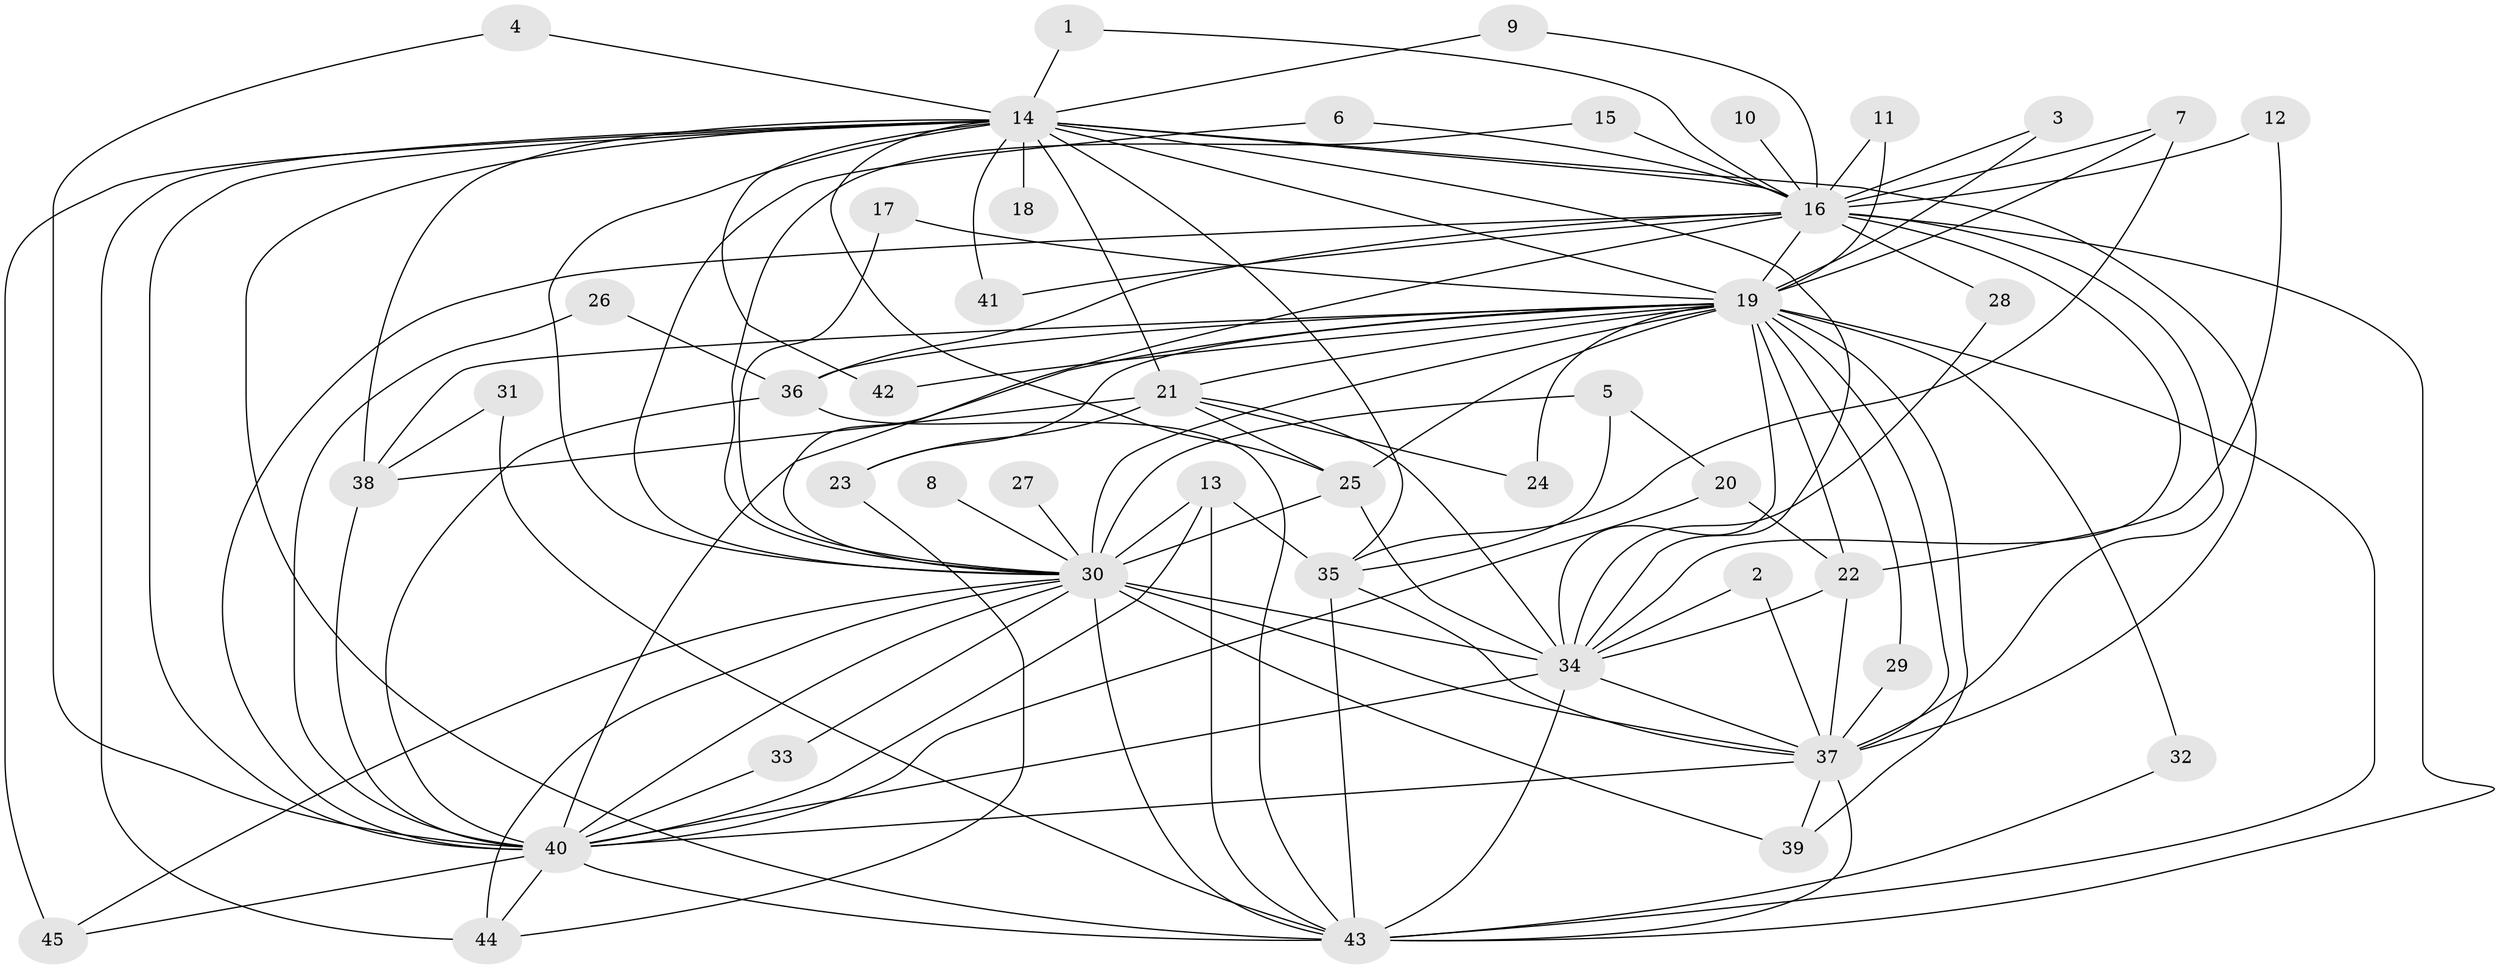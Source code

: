 // original degree distribution, {26: 0.011235955056179775, 16: 0.011235955056179775, 24: 0.011235955056179775, 18: 0.033707865168539325, 19: 0.011235955056179775, 21: 0.011235955056179775, 14: 0.011235955056179775, 25: 0.011235955056179775, 3: 0.1797752808988764, 2: 0.5842696629213483, 5: 0.033707865168539325, 6: 0.02247191011235955, 8: 0.011235955056179775, 4: 0.056179775280898875}
// Generated by graph-tools (version 1.1) at 2025/49/03/09/25 03:49:43]
// undirected, 45 vertices, 116 edges
graph export_dot {
graph [start="1"]
  node [color=gray90,style=filled];
  1;
  2;
  3;
  4;
  5;
  6;
  7;
  8;
  9;
  10;
  11;
  12;
  13;
  14;
  15;
  16;
  17;
  18;
  19;
  20;
  21;
  22;
  23;
  24;
  25;
  26;
  27;
  28;
  29;
  30;
  31;
  32;
  33;
  34;
  35;
  36;
  37;
  38;
  39;
  40;
  41;
  42;
  43;
  44;
  45;
  1 -- 14 [weight=1.0];
  1 -- 16 [weight=1.0];
  2 -- 34 [weight=1.0];
  2 -- 37 [weight=1.0];
  3 -- 16 [weight=1.0];
  3 -- 19 [weight=1.0];
  4 -- 14 [weight=1.0];
  4 -- 40 [weight=1.0];
  5 -- 20 [weight=1.0];
  5 -- 30 [weight=1.0];
  5 -- 35 [weight=1.0];
  6 -- 16 [weight=1.0];
  6 -- 30 [weight=1.0];
  7 -- 16 [weight=1.0];
  7 -- 19 [weight=1.0];
  7 -- 35 [weight=1.0];
  8 -- 30 [weight=1.0];
  9 -- 14 [weight=1.0];
  9 -- 16 [weight=1.0];
  10 -- 16 [weight=1.0];
  11 -- 16 [weight=1.0];
  11 -- 19 [weight=1.0];
  12 -- 16 [weight=1.0];
  12 -- 22 [weight=1.0];
  13 -- 30 [weight=1.0];
  13 -- 35 [weight=1.0];
  13 -- 40 [weight=1.0];
  13 -- 43 [weight=2.0];
  14 -- 16 [weight=1.0];
  14 -- 18 [weight=1.0];
  14 -- 19 [weight=2.0];
  14 -- 21 [weight=2.0];
  14 -- 25 [weight=1.0];
  14 -- 30 [weight=2.0];
  14 -- 34 [weight=2.0];
  14 -- 35 [weight=1.0];
  14 -- 37 [weight=2.0];
  14 -- 38 [weight=1.0];
  14 -- 40 [weight=1.0];
  14 -- 41 [weight=1.0];
  14 -- 42 [weight=1.0];
  14 -- 43 [weight=1.0];
  14 -- 44 [weight=2.0];
  14 -- 45 [weight=1.0];
  15 -- 16 [weight=2.0];
  15 -- 30 [weight=1.0];
  16 -- 19 [weight=3.0];
  16 -- 28 [weight=1.0];
  16 -- 30 [weight=2.0];
  16 -- 34 [weight=1.0];
  16 -- 36 [weight=1.0];
  16 -- 37 [weight=1.0];
  16 -- 40 [weight=1.0];
  16 -- 41 [weight=1.0];
  16 -- 43 [weight=2.0];
  17 -- 19 [weight=1.0];
  17 -- 30 [weight=1.0];
  19 -- 21 [weight=1.0];
  19 -- 22 [weight=1.0];
  19 -- 23 [weight=1.0];
  19 -- 24 [weight=1.0];
  19 -- 25 [weight=1.0];
  19 -- 29 [weight=1.0];
  19 -- 30 [weight=5.0];
  19 -- 32 [weight=1.0];
  19 -- 34 [weight=3.0];
  19 -- 36 [weight=2.0];
  19 -- 37 [weight=3.0];
  19 -- 38 [weight=1.0];
  19 -- 39 [weight=2.0];
  19 -- 40 [weight=2.0];
  19 -- 42 [weight=1.0];
  19 -- 43 [weight=2.0];
  20 -- 22 [weight=1.0];
  20 -- 40 [weight=1.0];
  21 -- 23 [weight=1.0];
  21 -- 24 [weight=1.0];
  21 -- 25 [weight=1.0];
  21 -- 34 [weight=1.0];
  21 -- 38 [weight=1.0];
  22 -- 34 [weight=1.0];
  22 -- 37 [weight=1.0];
  23 -- 44 [weight=1.0];
  25 -- 30 [weight=1.0];
  25 -- 34 [weight=1.0];
  26 -- 36 [weight=1.0];
  26 -- 40 [weight=1.0];
  27 -- 30 [weight=1.0];
  28 -- 34 [weight=1.0];
  29 -- 37 [weight=1.0];
  30 -- 33 [weight=1.0];
  30 -- 34 [weight=3.0];
  30 -- 37 [weight=3.0];
  30 -- 39 [weight=1.0];
  30 -- 40 [weight=2.0];
  30 -- 43 [weight=2.0];
  30 -- 44 [weight=1.0];
  30 -- 45 [weight=1.0];
  31 -- 38 [weight=1.0];
  31 -- 43 [weight=1.0];
  32 -- 43 [weight=1.0];
  33 -- 40 [weight=1.0];
  34 -- 37 [weight=1.0];
  34 -- 40 [weight=1.0];
  34 -- 43 [weight=1.0];
  35 -- 37 [weight=1.0];
  35 -- 43 [weight=1.0];
  36 -- 40 [weight=1.0];
  36 -- 43 [weight=1.0];
  37 -- 39 [weight=1.0];
  37 -- 40 [weight=1.0];
  37 -- 43 [weight=1.0];
  38 -- 40 [weight=1.0];
  40 -- 43 [weight=1.0];
  40 -- 44 [weight=1.0];
  40 -- 45 [weight=1.0];
}
